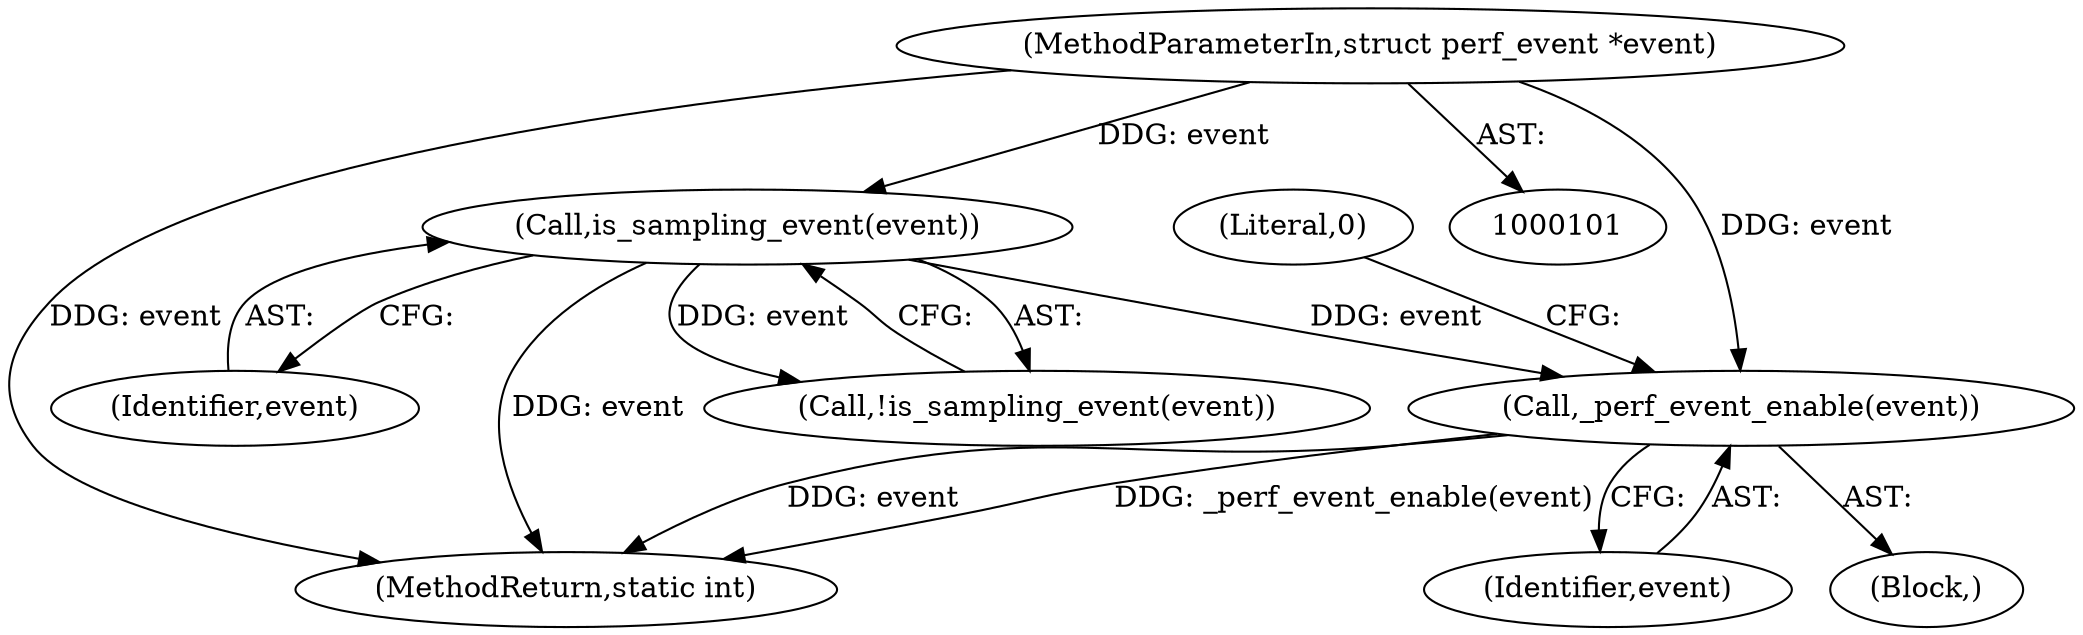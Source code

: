 digraph "0_linux_f63a8daa5812afef4f06c962351687e1ff9ccb2b_5@pointer" {
"1000124" [label="(Call,_perf_event_enable(event))"];
"1000113" [label="(Call,is_sampling_event(event))"];
"1000102" [label="(MethodParameterIn,struct perf_event *event)"];
"1000104" [label="(Block,)"];
"1000112" [label="(Call,!is_sampling_event(event))"];
"1000114" [label="(Identifier,event)"];
"1000124" [label="(Call,_perf_event_enable(event))"];
"1000127" [label="(Literal,0)"];
"1000125" [label="(Identifier,event)"];
"1000102" [label="(MethodParameterIn,struct perf_event *event)"];
"1000113" [label="(Call,is_sampling_event(event))"];
"1000128" [label="(MethodReturn,static int)"];
"1000124" -> "1000104"  [label="AST: "];
"1000124" -> "1000125"  [label="CFG: "];
"1000125" -> "1000124"  [label="AST: "];
"1000127" -> "1000124"  [label="CFG: "];
"1000124" -> "1000128"  [label="DDG: event"];
"1000124" -> "1000128"  [label="DDG: _perf_event_enable(event)"];
"1000113" -> "1000124"  [label="DDG: event"];
"1000102" -> "1000124"  [label="DDG: event"];
"1000113" -> "1000112"  [label="AST: "];
"1000113" -> "1000114"  [label="CFG: "];
"1000114" -> "1000113"  [label="AST: "];
"1000112" -> "1000113"  [label="CFG: "];
"1000113" -> "1000128"  [label="DDG: event"];
"1000113" -> "1000112"  [label="DDG: event"];
"1000102" -> "1000113"  [label="DDG: event"];
"1000102" -> "1000101"  [label="AST: "];
"1000102" -> "1000128"  [label="DDG: event"];
}
